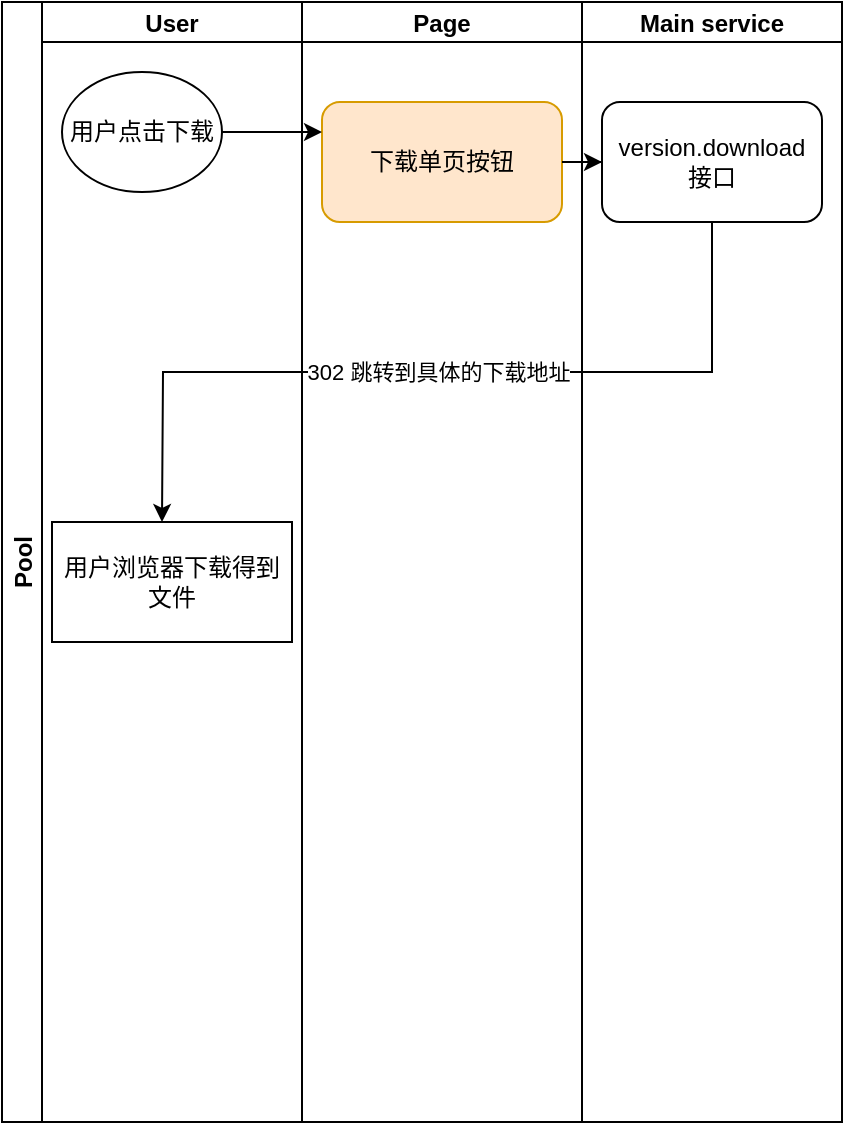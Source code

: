 <mxfile version="20.3.7" type="github">
  <diagram id="prtHgNgQTEPvFCAcTncT" name="Page-1">
    <mxGraphModel dx="1018" dy="690" grid="1" gridSize="10" guides="1" tooltips="1" connect="1" arrows="1" fold="1" page="1" pageScale="1" pageWidth="827" pageHeight="1169" math="0" shadow="0">
      <root>
        <mxCell id="0" />
        <mxCell id="1" parent="0" />
        <mxCell id="-sAHJOVvS15gpbQYxr0W-14" value="Pool" style="swimlane;childLayout=stackLayout;resizeParent=1;resizeParentMax=0;startSize=20;horizontal=0;horizontalStack=1;" vertex="1" parent="1">
          <mxGeometry x="190" y="80" width="420" height="560" as="geometry" />
        </mxCell>
        <mxCell id="-sAHJOVvS15gpbQYxr0W-15" value="User" style="swimlane;startSize=20;" vertex="1" parent="-sAHJOVvS15gpbQYxr0W-14">
          <mxGeometry x="20" width="130" height="560" as="geometry" />
        </mxCell>
        <mxCell id="-sAHJOVvS15gpbQYxr0W-24" value="用户点击下载" style="ellipse;whiteSpace=wrap;html=1;" vertex="1" parent="-sAHJOVvS15gpbQYxr0W-15">
          <mxGeometry x="10" y="35" width="80" height="60" as="geometry" />
        </mxCell>
        <mxCell id="-sAHJOVvS15gpbQYxr0W-29" value="用户浏览器下载得到文件" style="rounded=0;whiteSpace=wrap;html=1;" vertex="1" parent="-sAHJOVvS15gpbQYxr0W-15">
          <mxGeometry x="5" y="260" width="120" height="60" as="geometry" />
        </mxCell>
        <mxCell id="-sAHJOVvS15gpbQYxr0W-16" value="Page" style="swimlane;startSize=20;" vertex="1" parent="-sAHJOVvS15gpbQYxr0W-14">
          <mxGeometry x="150" width="140" height="560" as="geometry" />
        </mxCell>
        <mxCell id="-sAHJOVvS15gpbQYxr0W-19" value="下载单页按钮" style="rounded=1;whiteSpace=wrap;html=1;fillColor=#ffe6cc;strokeColor=#d79b00;" vertex="1" parent="-sAHJOVvS15gpbQYxr0W-16">
          <mxGeometry x="10" y="50" width="120" height="60" as="geometry" />
        </mxCell>
        <mxCell id="-sAHJOVvS15gpbQYxr0W-17" value="Main service" style="swimlane;startSize=20;" vertex="1" parent="-sAHJOVvS15gpbQYxr0W-14">
          <mxGeometry x="290" width="130" height="560" as="geometry" />
        </mxCell>
        <mxCell id="-sAHJOVvS15gpbQYxr0W-22" value="version.download&lt;br&gt;接口" style="rounded=1;whiteSpace=wrap;html=1;" vertex="1" parent="-sAHJOVvS15gpbQYxr0W-17">
          <mxGeometry x="10" y="50" width="110" height="60" as="geometry" />
        </mxCell>
        <mxCell id="-sAHJOVvS15gpbQYxr0W-23" style="edgeStyle=orthogonalEdgeStyle;rounded=0;orthogonalLoop=1;jettySize=auto;html=1;exitX=1;exitY=0.5;exitDx=0;exitDy=0;" edge="1" parent="-sAHJOVvS15gpbQYxr0W-14" source="-sAHJOVvS15gpbQYxr0W-19" target="-sAHJOVvS15gpbQYxr0W-22">
          <mxGeometry relative="1" as="geometry" />
        </mxCell>
        <mxCell id="-sAHJOVvS15gpbQYxr0W-26" style="edgeStyle=orthogonalEdgeStyle;rounded=0;orthogonalLoop=1;jettySize=auto;html=1;exitX=1;exitY=0.5;exitDx=0;exitDy=0;entryX=0;entryY=0.25;entryDx=0;entryDy=0;" edge="1" parent="-sAHJOVvS15gpbQYxr0W-14" source="-sAHJOVvS15gpbQYxr0W-24" target="-sAHJOVvS15gpbQYxr0W-19">
          <mxGeometry relative="1" as="geometry" />
        </mxCell>
        <mxCell id="-sAHJOVvS15gpbQYxr0W-27" value="302 跳转到具体的下载地址" style="edgeStyle=orthogonalEdgeStyle;rounded=0;orthogonalLoop=1;jettySize=auto;html=1;exitX=0.5;exitY=1;exitDx=0;exitDy=0;" edge="1" parent="1" source="-sAHJOVvS15gpbQYxr0W-22">
          <mxGeometry relative="1" as="geometry">
            <mxPoint x="270" y="340" as="targetPoint" />
          </mxGeometry>
        </mxCell>
      </root>
    </mxGraphModel>
  </diagram>
</mxfile>
